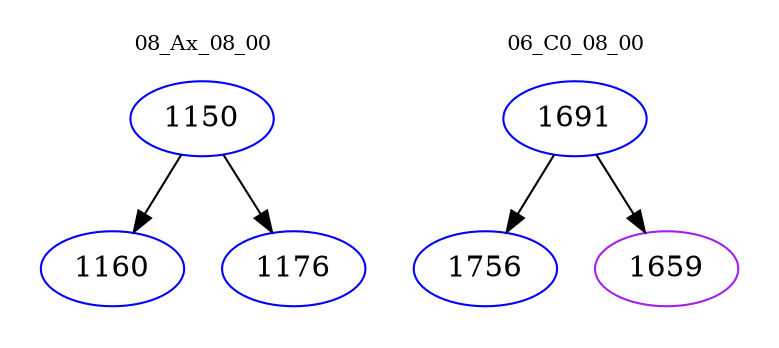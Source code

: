 digraph{
subgraph cluster_0 {
color = white
label = "08_Ax_08_00";
fontsize=10;
T0_1150 [label="1150", color="blue"]
T0_1150 -> T0_1160 [color="black"]
T0_1160 [label="1160", color="blue"]
T0_1150 -> T0_1176 [color="black"]
T0_1176 [label="1176", color="blue"]
}
subgraph cluster_1 {
color = white
label = "06_C0_08_00";
fontsize=10;
T1_1691 [label="1691", color="blue"]
T1_1691 -> T1_1756 [color="black"]
T1_1756 [label="1756", color="blue"]
T1_1691 -> T1_1659 [color="black"]
T1_1659 [label="1659", color="purple"]
}
}
